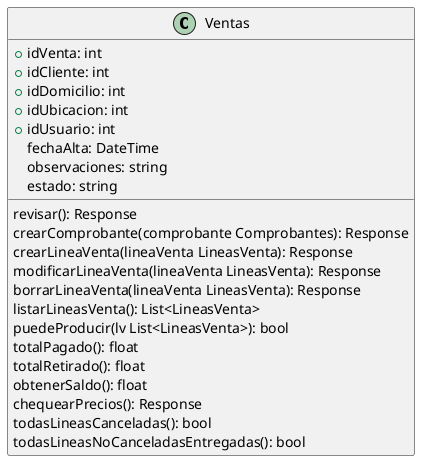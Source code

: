 @startuml Ventas
class Ventas{
    +idVenta: int
    +idCliente: int
    +idDomicilio: int
    +idUbicacion: int
    +idUsuario: int
    fechaAlta: DateTime
    observaciones: string
    estado: string

    revisar(): Response
    crearComprobante(comprobante Comprobantes): Response
    crearLineaVenta(lineaVenta LineasVenta): Response
    modificarLineaVenta(lineaVenta LineasVenta): Response
    borrarLineaVenta(lineaVenta LineasVenta): Response
    listarLineasVenta(): List<LineasVenta>
    puedeProducir(lv List<LineasVenta>): bool
    totalPagado(): float
    totalRetirado(): float
    obtenerSaldo(): float
    chequearPrecios(): Response
    todasLineasCanceladas(): bool
    todasLineasNoCanceladasEntregadas(): bool

}
@enduml